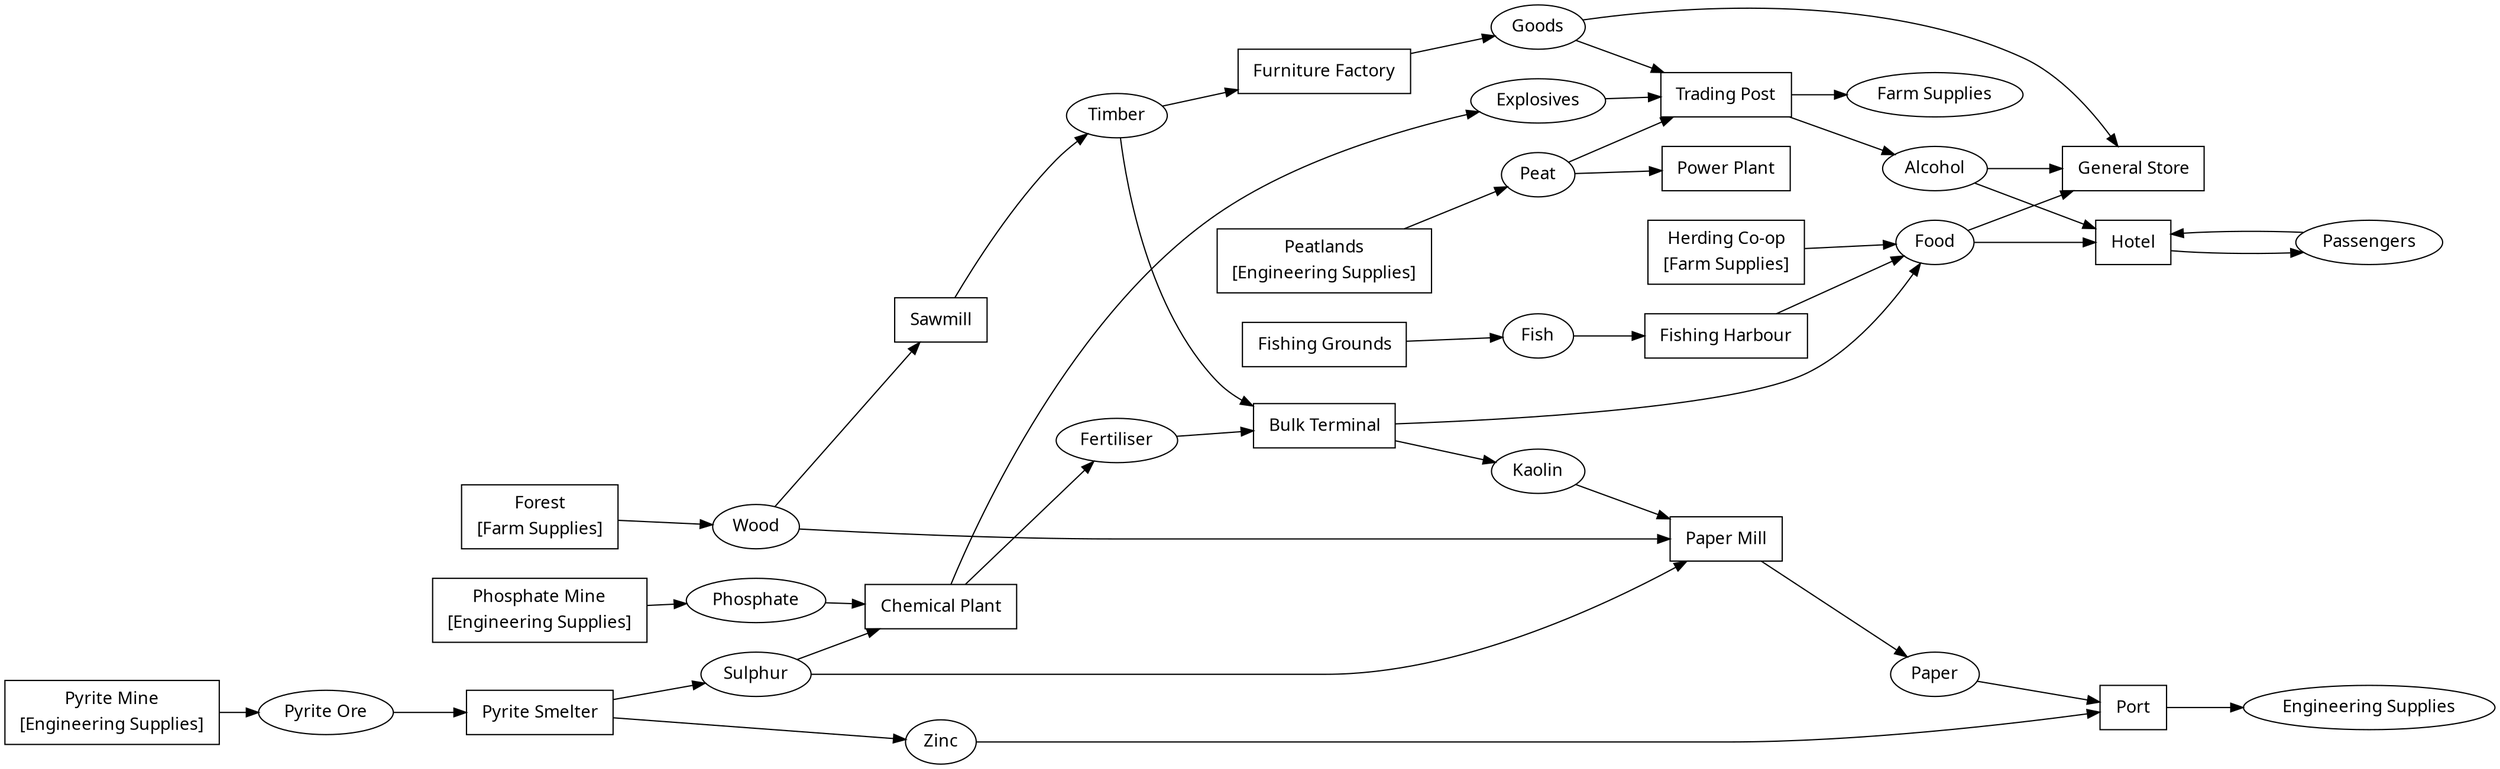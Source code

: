 digraph arctic_basic {
	graph [fname="docs/html/arctic_basic.dot",
		fontname="sans-serif",
		nodesep="0.33",
		rankdir=LR,
		ranksep="0.44",
		stylesheet="static/css/cargoflow_styles.css",
		tooltip="Arctic Basic"
	];
	C_alcohol	 [fontname="sans-serif",
		href="cargos.html#alcohol",
		id=alcohol,
		label=Alcohol,
		shape=ellipse,
		target=_top];
	I_general_store	 [fontname="sans-serif",
		href="industries.html#general_store",
		id=general_store,
		label=<
            <table border="0" cellborder="0">
                <tr><td>General Store</td></tr>
                
                    
                
                    
                
                    
                
            </table>
        >,
		shape=box,
		target=_top,
		tooltip="General Store"];
	C_alcohol -> I_general_store	 [tooltip="Alcohol -> General Store",
		weight=3];
	I_hotel	 [fontname="sans-serif",
		href="industries.html#hotel",
		id=hotel,
		label=<
            <table border="0" cellborder="0">
                <tr><td>Hotel</td></tr>
                
                    
                
                    
                
                    
                
            </table>
        >,
		shape=box,
		target=_top,
		tooltip=Hotel];
	C_alcohol -> I_hotel	 [tooltip="Alcohol -> Hotel",
		weight=3];
	C_engineering_supplies	 [fontname="sans-serif",
		href="cargos.html#engineering_supplies",
		id=engineering_supplies,
		label="Engineering Supplies",
		shape=ellipse,
		target=_top];
	C_explosives	 [fontname="sans-serif",
		href="cargos.html#explosives",
		id=explosives,
		label=Explosives,
		shape=ellipse,
		target=_top];
	I_trading_post	 [fontname="sans-serif",
		href="industries.html#trading_post",
		id=trading_post,
		label=<
            <table border="0" cellborder="0">
                <tr><td>Trading Post</td></tr>
                
                    
                
                    
                
                    
                
            </table>
        >,
		shape=box,
		target=_top,
		tooltip="Trading Post"];
	C_explosives -> I_trading_post	 [tooltip="Explosives -> Trading Post",
		weight=3];
	C_farm_supplies	 [fontname="sans-serif",
		href="cargos.html#farm_supplies",
		id=farm_supplies,
		label="Farm Supplies",
		shape=ellipse,
		target=_top];
	C_fertiliser	 [fontname="sans-serif",
		href="cargos.html#fertiliser",
		id=fertiliser,
		label=Fertiliser,
		shape=ellipse,
		target=_top];
	I_bulk_terminal	 [fontname="sans-serif",
		href="industries.html#bulk_terminal",
		id=bulk_terminal,
		label=<
            <table border="0" cellborder="0">
                <tr><td>Bulk Terminal</td></tr>
                
                    
                
                    
                
            </table>
        >,
		shape=box,
		target=_top,
		tooltip="Bulk Terminal"];
	C_fertiliser -> I_bulk_terminal	 [tooltip="Fertiliser -> Bulk Terminal",
		weight=2];
	C_fish	 [fontname="sans-serif",
		href="cargos.html#fish",
		id=fish,
		label=Fish,
		shape=ellipse,
		target=_top];
	I_fishing_harbour	 [fontname="sans-serif",
		href="industries.html#fishing_harbour",
		id=fishing_harbour,
		label=<
            <table border="0" cellborder="0">
                <tr><td>Fishing Harbour</td></tr>
                
                    
                
            </table>
        >,
		shape=box,
		target=_top,
		tooltip="Fishing Harbour"];
	C_fish -> I_fishing_harbour	 [tooltip="Fish -> Fishing Harbour",
		weight=1];
	C_food	 [fontname="sans-serif",
		href="cargos.html#food",
		id=food,
		label=Food,
		shape=ellipse,
		target=_top];
	C_food -> I_general_store	 [tooltip="Food -> General Store",
		weight=3];
	C_food -> I_hotel	 [tooltip="Food -> Hotel",
		weight=3];
	C_goods	 [fontname="sans-serif",
		href="cargos.html#goods",
		id=goods,
		label=Goods,
		shape=ellipse,
		target=_top];
	C_goods -> I_general_store	 [tooltip="Goods -> General Store",
		weight=3];
	C_goods -> I_trading_post	 [tooltip="Goods -> Trading Post",
		weight=3];
	C_kaolin	 [fontname="sans-serif",
		href="cargos.html#kaolin",
		id=kaolin,
		label=Kaolin,
		shape=ellipse,
		target=_top];
	I_paper_mill	 [fontname="sans-serif",
		href="industries.html#paper_mill",
		id=paper_mill,
		label=<
            <table border="0" cellborder="0">
                <tr><td>Paper Mill</td></tr>
                
                    
                
                    
                
                    
                
            </table>
        >,
		shape=box,
		target=_top,
		tooltip="Paper Mill"];
	C_kaolin -> I_paper_mill	 [tooltip="Kaolin -> Paper Mill",
		weight=3];
	C_paper	 [fontname="sans-serif",
		href="cargos.html#paper",
		id=paper,
		label=Paper,
		shape=ellipse,
		target=_top];
	I_port	 [fontname="sans-serif",
		href="industries.html#port",
		id=port,
		label=<
            <table border="0" cellborder="0">
                <tr><td>Port</td></tr>
                
                    
                
                    
                
            </table>
        >,
		shape=box,
		target=_top,
		tooltip=Port];
	C_paper -> I_port	 [tooltip="Paper -> Port",
		weight=2];
	C_peat	 [fontname="sans-serif",
		href="cargos.html#peat",
		id=peat,
		label=Peat,
		shape=ellipse,
		target=_top];
	I_power_plant	 [fontname="sans-serif",
		href="industries.html#power_plant",
		id=power_plant,
		label=<
            <table border="0" cellborder="0">
                <tr><td>Power Plant</td></tr>
                
                    
                
            </table>
        >,
		shape=box,
		target=_top,
		tooltip="Power Plant"];
	C_peat -> I_power_plant	 [tooltip="Peat -> Power Plant",
		weight=1];
	C_peat -> I_trading_post	 [tooltip="Peat -> Trading Post",
		weight=3];
	C_phosphate	 [fontname="sans-serif",
		href="cargos.html#phosphate",
		id=phosphate,
		label=Phosphate,
		shape=ellipse,
		target=_top];
	I_chemical_plant	 [fontname="sans-serif",
		href="industries.html#chemical_plant",
		id=chemical_plant,
		label=<
            <table border="0" cellborder="0">
                <tr><td>Chemical Plant</td></tr>
                
                    
                
                    
                
            </table>
        >,
		shape=box,
		target=_top,
		tooltip="Chemical Plant"];
	C_phosphate -> I_chemical_plant	 [tooltip="Phosphate -> Chemical Plant",
		weight=2];
	C_pyrite_ore	 [fontname="sans-serif",
		href="cargos.html#pyrite_ore",
		id=pyrite_ore,
		label="Pyrite Ore",
		shape=ellipse,
		target=_top];
	I_pyrite_smelter	 [fontname="sans-serif",
		href="industries.html#pyrite_smelter",
		id=pyrite_smelter,
		label=<
            <table border="0" cellborder="0">
                <tr><td>Pyrite Smelter</td></tr>
                
                    
                
            </table>
        >,
		shape=box,
		target=_top,
		tooltip="Pyrite Smelter"];
	C_pyrite_ore -> I_pyrite_smelter	 [tooltip="Pyrite Ore -> Pyrite Smelter",
		weight=1];
	C_sulphur	 [fontname="sans-serif",
		href="cargos.html#sulphur",
		id=sulphur,
		label=Sulphur,
		shape=ellipse,
		target=_top];
	C_sulphur -> I_chemical_plant	 [tooltip="Sulphur -> Chemical Plant",
		weight=2];
	C_sulphur -> I_paper_mill	 [tooltip="Sulphur -> Paper Mill",
		weight=3];
	C_lumber	 [fontname="sans-serif",
		href="cargos.html#lumber",
		id=lumber,
		label=Timber,
		shape=ellipse,
		target=_top];
	C_lumber -> I_bulk_terminal	 [tooltip="Timber -> Bulk Terminal",
		weight=2];
	I_furniture_factory	 [fontname="sans-serif",
		href="industries.html#furniture_factory",
		id=furniture_factory,
		label=<
            <table border="0" cellborder="0">
                <tr><td>Furniture Factory</td></tr>
                
                    
                
            </table>
        >,
		shape=box,
		target=_top,
		tooltip="Furniture Factory"];
	C_lumber -> I_furniture_factory	 [tooltip="Timber -> Furniture Factory",
		weight=1];
	C_wood	 [fontname="sans-serif",
		href="cargos.html#wood",
		id=wood,
		label=Wood,
		shape=ellipse,
		target=_top];
	C_wood -> I_paper_mill	 [tooltip="Wood -> Paper Mill",
		weight=3];
	I_sawmill	 [fontname="sans-serif",
		href="industries.html#sawmill",
		id=sawmill,
		label=<
            <table border="0" cellborder="0">
                <tr><td>Sawmill</td></tr>
                
                    
                
            </table>
        >,
		shape=box,
		target=_top,
		tooltip=Sawmill];
	C_wood -> I_sawmill	 [tooltip="Wood -> Sawmill",
		weight=1];
	C_zinc	 [fontname="sans-serif",
		href="cargos.html#zinc",
		id=zinc,
		label=Zinc,
		shape=ellipse,
		target=_top];
	C_zinc -> I_port	 [tooltip="Zinc -> Port",
		weight=2];
	I_bulk_terminal -> C_food	 [tooltip="Bulk Terminal -> Food",
		weight=2];
	I_bulk_terminal -> C_kaolin	 [tooltip="Bulk Terminal -> Kaolin",
		weight=2];
	I_chemical_plant -> C_explosives	 [tooltip="Chemical Plant -> Explosives",
		weight=2];
	I_chemical_plant -> C_fertiliser	 [tooltip="Chemical Plant -> Fertiliser",
		weight=2];
	I_fishing_grounds	 [fontname="sans-serif",
		href="industries.html#fishing_grounds",
		id=fishing_grounds,
		label=<
            <table border="0" cellborder="0">
                <tr><td>Fishing Grounds</td></tr>
                
            </table>
        >,
		shape=box,
		target=_top,
		tooltip="Fishing Grounds"];
	I_fishing_grounds -> C_fish	 [tooltip="Fishing Grounds -> Fish",
		weight=1];
	I_fishing_harbour -> C_food	 [tooltip="Fishing Harbour -> Food",
		weight=1];
	I_forest	 [fontname="sans-serif",
		href="industries.html#forest",
		id=forest,
		label=<
            <table border="0" cellborder="0">
                <tr><td>Forest</td></tr>
                
                    
                        <tr><td>[Farm Supplies]</td></tr>
                    
                
            </table>
        >,
		shape=box,
		target=_top,
		tooltip=Forest];
	I_forest -> C_wood	 [tooltip="Forest -> Wood",
		weight=1];
	I_furniture_factory -> C_goods	 [tooltip="Furniture Factory -> Goods",
		weight=1];
	I_herding_coop	 [fontname="sans-serif",
		href="industries.html#herding_coop",
		id=herding_coop,
		label=<
            <table border="0" cellborder="0">
                <tr><td>Herding Co-op</td></tr>
                
                    
                        <tr><td>[Farm Supplies]</td></tr>
                    
                
            </table>
        >,
		shape=box,
		target=_top,
		tooltip="Herding Co-op"];
	I_herding_coop -> C_food	 [tooltip="Herding Co-op -> Food",
		weight=1];
	CI_hotel_passengers	 [fontname="sans-serif",
		href="cargos.html#passengers",
		id=passengers,
		label=Passengers,
		shape=ellipse,
		target=_top];
	I_hotel -> CI_hotel_passengers	 [tooltip="Hotel -> Passengers"];
	CI_hotel_passengers -> I_hotel	 [tooltip="Passengers -> Hotel"];
	I_paper_mill -> C_paper	 [tooltip="Paper Mill -> Paper",
		weight=1];
	I_peatlands	 [fontname="sans-serif",
		href="industries.html#peatlands",
		id=peatlands,
		label=<
            <table border="0" cellborder="0">
                <tr><td>Peatlands</td></tr>
                
                    
                        <tr><td>[Engineering Supplies]</td></tr>
                    
                
            </table>
        >,
		shape=box,
		target=_top,
		tooltip=Peatlands];
	I_peatlands -> C_peat	 [tooltip="Peatlands -> Peat",
		weight=1];
	I_phosphate_mine	 [fontname="sans-serif",
		href="industries.html#phosphate_mine",
		id=phosphate_mine,
		label=<
            <table border="0" cellborder="0">
                <tr><td>Phosphate Mine</td></tr>
                
                    
                        <tr><td>[Engineering Supplies]</td></tr>
                    
                
            </table>
        >,
		shape=box,
		target=_top,
		tooltip="Phosphate Mine"];
	I_phosphate_mine -> C_phosphate	 [tooltip="Phosphate Mine -> Phosphate",
		weight=1];
	I_port -> C_engineering_supplies	 [tooltip="Port -> Engineering Supplies",
		weight=1];
	I_pyrite_mine	 [fontname="sans-serif",
		href="industries.html#pyrite_mine",
		id=pyrite_mine,
		label=<
            <table border="0" cellborder="0">
                <tr><td>Pyrite Mine</td></tr>
                
                    
                        <tr><td>[Engineering Supplies]</td></tr>
                    
                
            </table>
        >,
		shape=box,
		target=_top,
		tooltip="Pyrite Mine"];
	I_pyrite_mine -> C_pyrite_ore	 [tooltip="Pyrite Mine -> Pyrite Ore",
		weight=1];
	I_pyrite_smelter -> C_sulphur	 [tooltip="Pyrite Smelter -> Sulphur",
		weight=2];
	I_pyrite_smelter -> C_zinc	 [tooltip="Pyrite Smelter -> Zinc",
		weight=2];
	I_sawmill -> C_lumber	 [tooltip="Sawmill -> Timber",
		weight=1];
	I_trading_post -> C_alcohol	 [tooltip="Trading Post -> Alcohol",
		weight=2];
	I_trading_post -> C_farm_supplies	 [tooltip="Trading Post -> Farm Supplies",
		weight=2];
}

